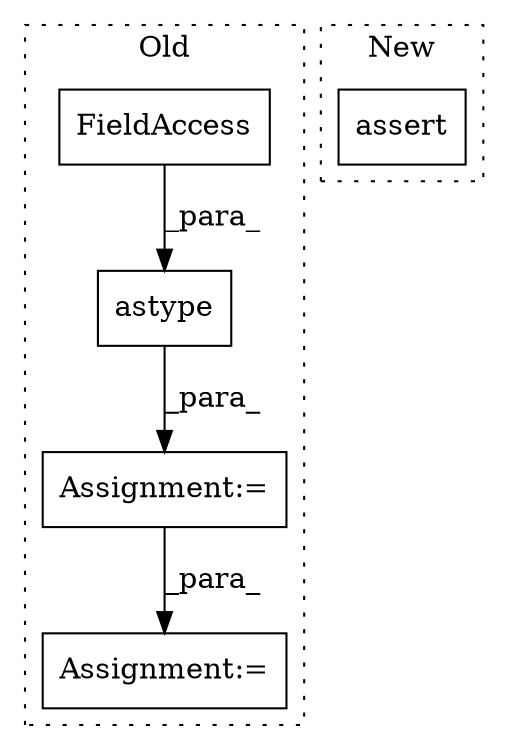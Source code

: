 digraph G {
subgraph cluster0 {
1 [label="astype" a="32" s="636,647" l="7,1" shape="box"];
3 [label="Assignment:=" a="7" s="759,845" l="53,2" shape="box"];
4 [label="FieldAccess" a="22" s="643" l="4" shape="box"];
5 [label="Assignment:=" a="7" s="594" l="1" shape="box"];
label = "Old";
style="dotted";
}
subgraph cluster1 {
2 [label="assert" a="32" s="597,626" l="8,1" shape="box"];
label = "New";
style="dotted";
}
1 -> 5 [label="_para_"];
4 -> 1 [label="_para_"];
5 -> 3 [label="_para_"];
}